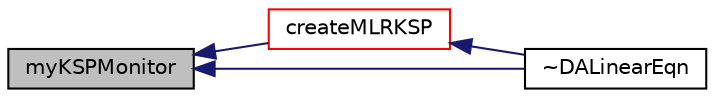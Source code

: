 digraph "myKSPMonitor"
{
  bgcolor="transparent";
  edge [fontname="Helvetica",fontsize="10",labelfontname="Helvetica",labelfontsize="10"];
  node [fontname="Helvetica",fontsize="10",shape=record];
  rankdir="LR";
  Node31 [label="myKSPMonitor",height=0.2,width=0.4,color="black", fillcolor="grey75", style="filled", fontcolor="black"];
  Node31 -> Node32 [dir="back",color="midnightblue",fontsize="10",style="solid",fontname="Helvetica"];
  Node32 [label="createMLRKSP",height=0.2,width=0.4,color="red",URL="$classFoam_1_1DALinearEqn.html#a7250190716a5f9544ee2b6f69a9f5ab9",tooltip="create a multi-level, Richardson KSP object "];
  Node32 -> Node35 [dir="back",color="midnightblue",fontsize="10",style="solid",fontname="Helvetica"];
  Node35 [label="~DALinearEqn",height=0.2,width=0.4,color="black",URL="$classFoam_1_1DALinearEqn.html#a6d05df4f45d76502d1f4726e7d09f043",tooltip="Destructor. "];
  Node31 -> Node35 [dir="back",color="midnightblue",fontsize="10",style="solid",fontname="Helvetica"];
}
